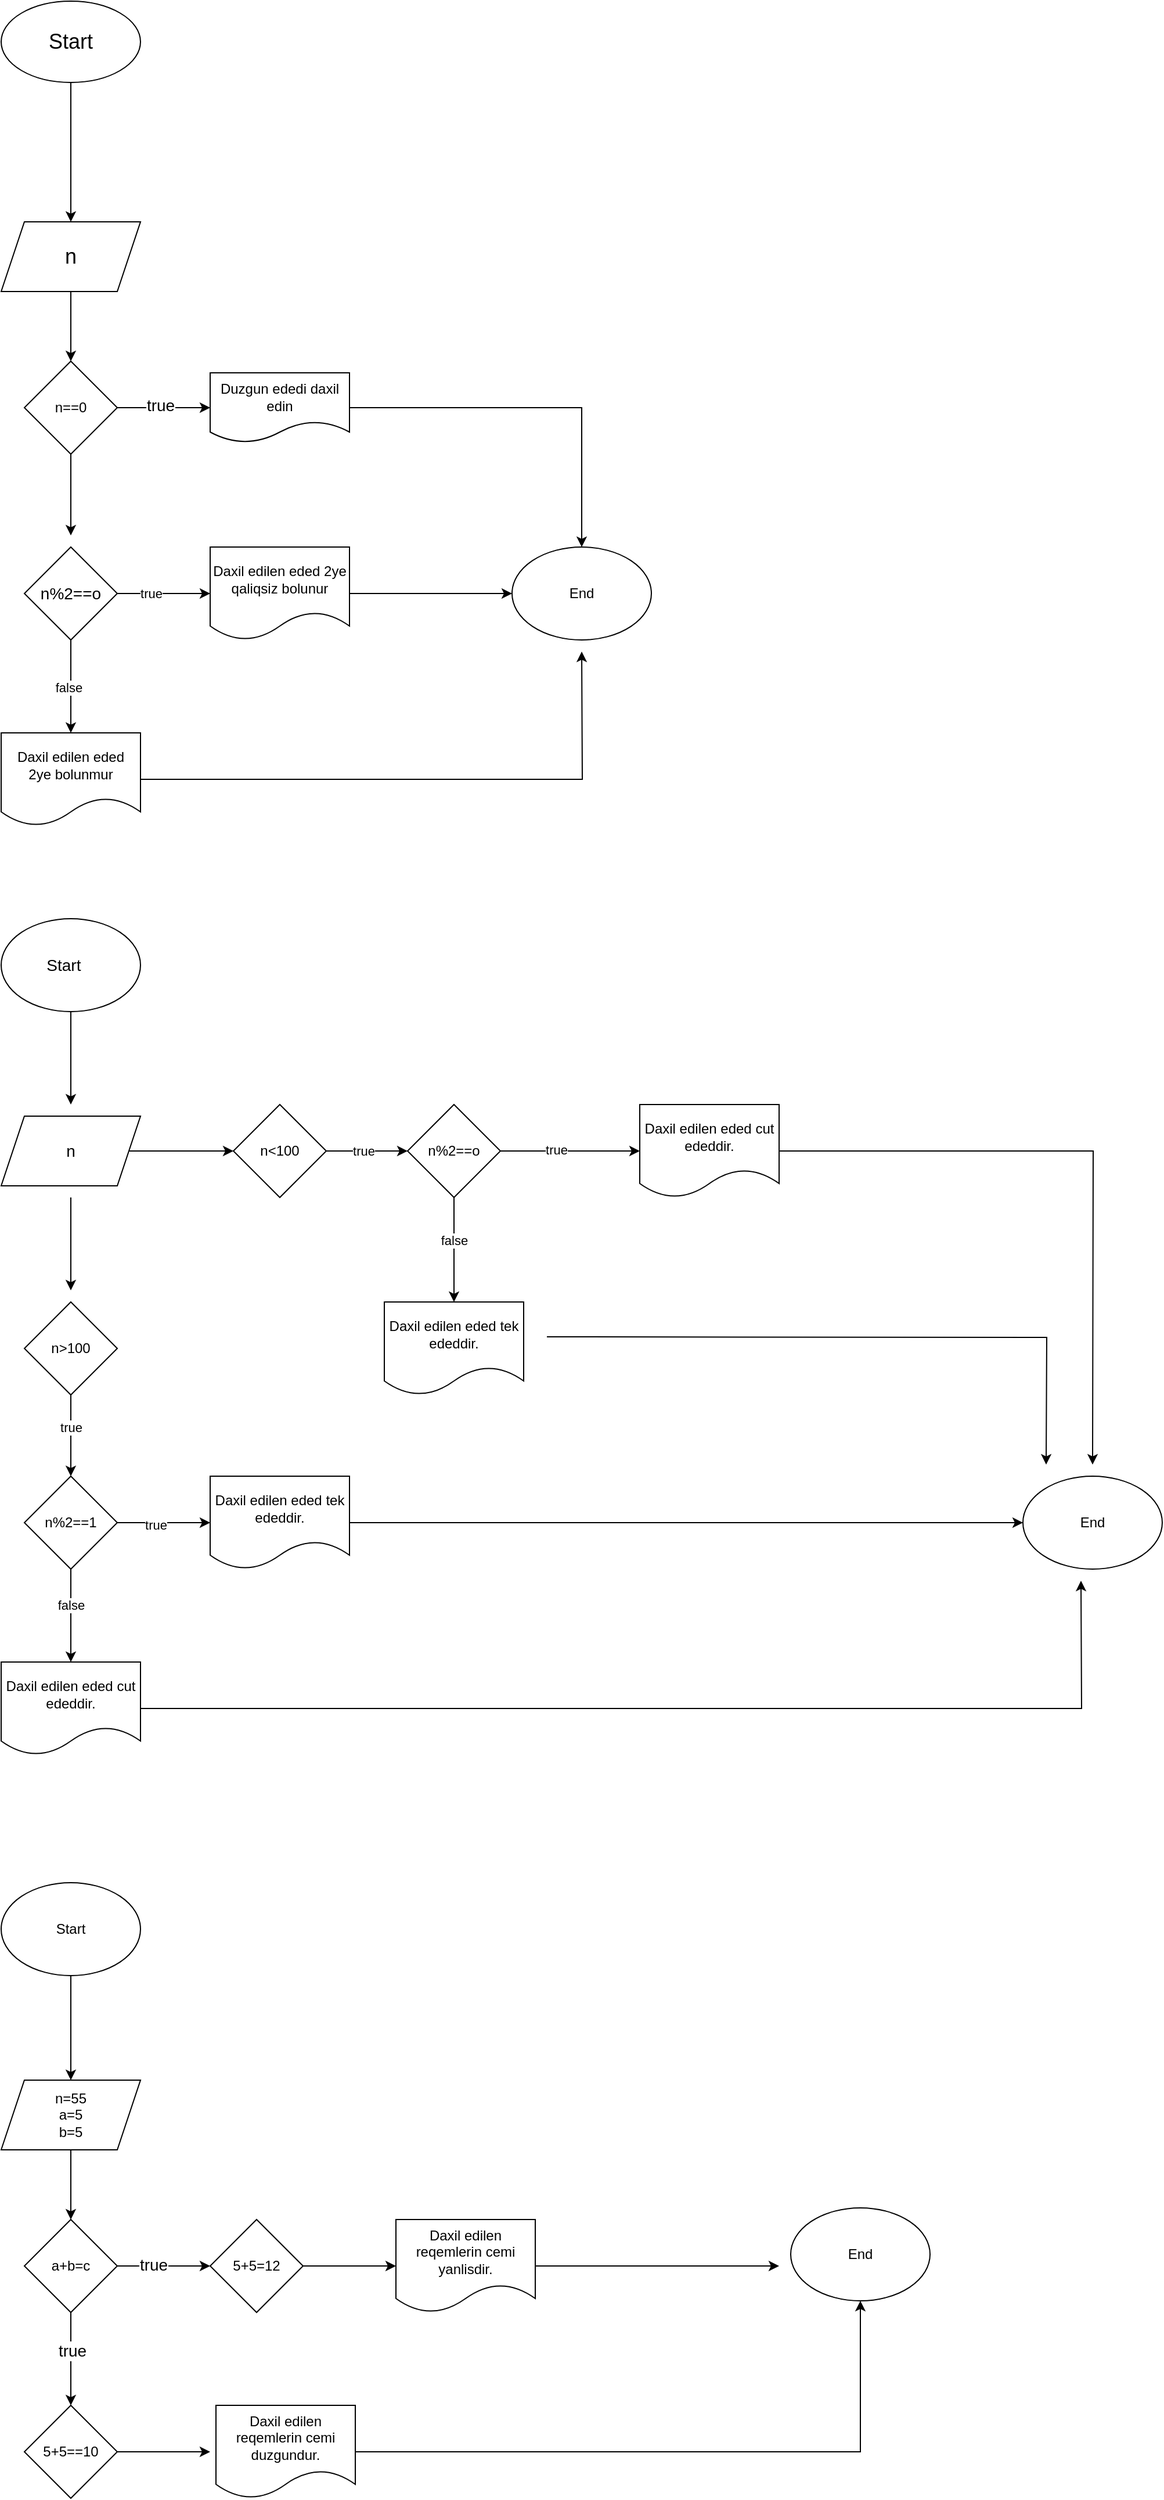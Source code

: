 <mxfile version="21.6.8" type="device">
  <diagram name="Page-1" id="a1ID4rJdJvUoUqgrLdLV">
    <mxGraphModel dx="1120" dy="478" grid="1" gridSize="10" guides="1" tooltips="1" connect="1" arrows="1" fold="1" page="1" pageScale="1" pageWidth="850" pageHeight="1100" math="0" shadow="0">
      <root>
        <mxCell id="0" />
        <mxCell id="1" parent="0" />
        <mxCell id="MGsfjUmkvWj_2T23E3O8-2" style="edgeStyle=orthogonalEdgeStyle;rounded=0;orthogonalLoop=1;jettySize=auto;html=1;" parent="1" source="MGsfjUmkvWj_2T23E3O8-1" target="MGsfjUmkvWj_2T23E3O8-3" edge="1">
          <mxGeometry relative="1" as="geometry">
            <mxPoint x="80" y="200" as="targetPoint" />
            <Array as="points">
              <mxPoint x="240" y="150" />
              <mxPoint x="240" y="150" />
            </Array>
          </mxGeometry>
        </mxCell>
        <mxCell id="MGsfjUmkvWj_2T23E3O8-1" value="&lt;font style=&quot;font-size: 18px;&quot;&gt;Start&lt;/font&gt;" style="ellipse;whiteSpace=wrap;html=1;" parent="1" vertex="1">
          <mxGeometry x="180" y="10" width="120" height="70" as="geometry" />
        </mxCell>
        <mxCell id="MGsfjUmkvWj_2T23E3O8-4" style="edgeStyle=orthogonalEdgeStyle;rounded=0;orthogonalLoop=1;jettySize=auto;html=1;" parent="1" source="MGsfjUmkvWj_2T23E3O8-3" target="MGsfjUmkvWj_2T23E3O8-5" edge="1">
          <mxGeometry relative="1" as="geometry">
            <mxPoint x="240" y="320" as="targetPoint" />
          </mxGeometry>
        </mxCell>
        <mxCell id="MGsfjUmkvWj_2T23E3O8-3" value="&lt;font style=&quot;font-size: 18px;&quot;&gt;n&lt;/font&gt;" style="shape=parallelogram;perimeter=parallelogramPerimeter;whiteSpace=wrap;html=1;fixedSize=1;" parent="1" vertex="1">
          <mxGeometry x="180" y="200" width="120" height="60" as="geometry" />
        </mxCell>
        <mxCell id="MGsfjUmkvWj_2T23E3O8-8" style="edgeStyle=orthogonalEdgeStyle;rounded=0;orthogonalLoop=1;jettySize=auto;html=1;" parent="1" source="MGsfjUmkvWj_2T23E3O8-5" edge="1">
          <mxGeometry relative="1" as="geometry">
            <mxPoint x="360" y="360" as="targetPoint" />
          </mxGeometry>
        </mxCell>
        <mxCell id="MGsfjUmkvWj_2T23E3O8-9" value="&lt;font style=&quot;font-size: 14px;&quot;&gt;true&lt;/font&gt;" style="edgeLabel;html=1;align=center;verticalAlign=middle;resizable=0;points=[];" parent="MGsfjUmkvWj_2T23E3O8-8" vertex="1" connectable="0">
          <mxGeometry x="-0.081" y="2" relative="1" as="geometry">
            <mxPoint as="offset" />
          </mxGeometry>
        </mxCell>
        <mxCell id="N0b9E_yt1Nh6sm6NFLuw-1" style="edgeStyle=orthogonalEdgeStyle;rounded=0;orthogonalLoop=1;jettySize=auto;html=1;" edge="1" parent="1" source="MGsfjUmkvWj_2T23E3O8-5">
          <mxGeometry relative="1" as="geometry">
            <mxPoint x="240" y="470" as="targetPoint" />
          </mxGeometry>
        </mxCell>
        <mxCell id="MGsfjUmkvWj_2T23E3O8-5" value="n==0" style="rhombus;whiteSpace=wrap;html=1;" parent="1" vertex="1">
          <mxGeometry x="200" y="320" width="80" height="80" as="geometry" />
        </mxCell>
        <mxCell id="MGsfjUmkvWj_2T23E3O8-19" style="edgeStyle=orthogonalEdgeStyle;rounded=0;orthogonalLoop=1;jettySize=auto;html=1;exitX=0.5;exitY=1;exitDx=0;exitDy=0;" parent="1" source="MGsfjUmkvWj_2T23E3O8-7" edge="1">
          <mxGeometry relative="1" as="geometry">
            <mxPoint x="240" y="640" as="targetPoint" />
          </mxGeometry>
        </mxCell>
        <mxCell id="MGsfjUmkvWj_2T23E3O8-26" value="false" style="edgeLabel;html=1;align=center;verticalAlign=middle;resizable=0;points=[];" parent="MGsfjUmkvWj_2T23E3O8-19" vertex="1" connectable="0">
          <mxGeometry x="-0.006" y="-2" relative="1" as="geometry">
            <mxPoint x="-2" y="-1" as="offset" />
          </mxGeometry>
        </mxCell>
        <mxCell id="MGsfjUmkvWj_2T23E3O8-21" style="edgeStyle=orthogonalEdgeStyle;rounded=0;orthogonalLoop=1;jettySize=auto;html=1;" parent="1" source="MGsfjUmkvWj_2T23E3O8-7" target="MGsfjUmkvWj_2T23E3O8-22" edge="1">
          <mxGeometry relative="1" as="geometry">
            <mxPoint x="360" y="520" as="targetPoint" />
            <Array as="points">
              <mxPoint x="390" y="550" />
              <mxPoint x="390" y="550" />
            </Array>
          </mxGeometry>
        </mxCell>
        <mxCell id="MGsfjUmkvWj_2T23E3O8-24" value="true" style="edgeLabel;html=1;align=center;verticalAlign=middle;resizable=0;points=[];" parent="MGsfjUmkvWj_2T23E3O8-21" vertex="1" connectable="0">
          <mxGeometry x="-0.275" y="1" relative="1" as="geometry">
            <mxPoint y="1" as="offset" />
          </mxGeometry>
        </mxCell>
        <mxCell id="MGsfjUmkvWj_2T23E3O8-7" value="&lt;font style=&quot;font-size: 14px;&quot;&gt;n%2==o&lt;/font&gt;" style="rhombus;whiteSpace=wrap;html=1;" parent="1" vertex="1">
          <mxGeometry x="200" y="480" width="80" height="80" as="geometry" />
        </mxCell>
        <mxCell id="MGsfjUmkvWj_2T23E3O8-14" style="edgeStyle=orthogonalEdgeStyle;rounded=0;orthogonalLoop=1;jettySize=auto;html=1;" parent="1" source="MGsfjUmkvWj_2T23E3O8-10" target="MGsfjUmkvWj_2T23E3O8-15" edge="1">
          <mxGeometry relative="1" as="geometry">
            <mxPoint x="600" y="450" as="targetPoint" />
          </mxGeometry>
        </mxCell>
        <mxCell id="MGsfjUmkvWj_2T23E3O8-10" value="Duzgun ededi daxil edin" style="shape=document;whiteSpace=wrap;html=1;boundedLbl=1;" parent="1" vertex="1">
          <mxGeometry x="360" y="330" width="120" height="60" as="geometry" />
        </mxCell>
        <mxCell id="MGsfjUmkvWj_2T23E3O8-15" value="End" style="ellipse;whiteSpace=wrap;html=1;" parent="1" vertex="1">
          <mxGeometry x="620" y="480" width="120" height="80" as="geometry" />
        </mxCell>
        <mxCell id="MGsfjUmkvWj_2T23E3O8-23" style="edgeStyle=orthogonalEdgeStyle;rounded=0;orthogonalLoop=1;jettySize=auto;html=1;entryX=0;entryY=0.5;entryDx=0;entryDy=0;" parent="1" source="MGsfjUmkvWj_2T23E3O8-22" target="MGsfjUmkvWj_2T23E3O8-15" edge="1">
          <mxGeometry relative="1" as="geometry" />
        </mxCell>
        <mxCell id="MGsfjUmkvWj_2T23E3O8-22" value="Daxil edilen eded 2ye qaliqsiz bolunur" style="shape=document;whiteSpace=wrap;html=1;boundedLbl=1;" parent="1" vertex="1">
          <mxGeometry x="360" y="480" width="120" height="80" as="geometry" />
        </mxCell>
        <mxCell id="MGsfjUmkvWj_2T23E3O8-27" style="edgeStyle=orthogonalEdgeStyle;rounded=0;orthogonalLoop=1;jettySize=auto;html=1;" parent="1" source="MGsfjUmkvWj_2T23E3O8-25" edge="1">
          <mxGeometry relative="1" as="geometry">
            <mxPoint x="680" y="570" as="targetPoint" />
          </mxGeometry>
        </mxCell>
        <mxCell id="MGsfjUmkvWj_2T23E3O8-25" value="Daxil edilen eded &lt;br&gt;2ye bolunmur" style="shape=document;whiteSpace=wrap;html=1;boundedLbl=1;" parent="1" vertex="1">
          <mxGeometry x="180" y="640" width="120" height="80" as="geometry" />
        </mxCell>
        <mxCell id="7k88zPfj_gbF-MqNF3I5-5" value="" style="edgeStyle=orthogonalEdgeStyle;rounded=0;orthogonalLoop=1;jettySize=auto;html=1;" parent="1" source="7k88zPfj_gbF-MqNF3I5-1" edge="1">
          <mxGeometry relative="1" as="geometry">
            <mxPoint x="240" y="960" as="targetPoint" />
          </mxGeometry>
        </mxCell>
        <mxCell id="7k88zPfj_gbF-MqNF3I5-1" value="&lt;table&gt;&lt;tbody&gt;&lt;tr&gt;&lt;td&gt;&lt;br&gt;&lt;/td&gt;&lt;td&gt;&lt;br&gt;&lt;/td&gt;&lt;td&gt;&lt;br&gt;&lt;/td&gt;&lt;td&gt;&lt;br&gt;&lt;/td&gt;&lt;td&gt;&lt;br&gt;&lt;/td&gt;&lt;td&gt;&lt;br&gt;&lt;/td&gt;&lt;td&gt;&lt;br&gt;&lt;/td&gt;&lt;td&gt;&lt;br&gt;&lt;/td&gt;&lt;td&gt;&lt;br&gt;&lt;/td&gt;&lt;td&gt;&lt;br&gt;&lt;/td&gt;&lt;td&gt;&lt;br&gt;&lt;/td&gt;&lt;td&gt;&lt;br&gt;&lt;/td&gt;&lt;td&gt;&lt;br&gt;&lt;/td&gt;&lt;td&gt;&lt;br&gt;&lt;/td&gt;&lt;td&gt;&lt;br&gt;&lt;/td&gt;&lt;td&gt;&lt;br&gt;&lt;/td&gt;&lt;td&gt;&lt;br&gt;&lt;/td&gt;&lt;/tr&gt;&lt;tr&gt;&lt;td&gt;&lt;br&gt;&lt;/td&gt;&lt;td&gt;&lt;br&gt;&lt;/td&gt;&lt;td&gt;&lt;br&gt;&lt;/td&gt;&lt;td&gt;&lt;br&gt;&lt;/td&gt;&lt;td&gt;&lt;br&gt;&lt;/td&gt;&lt;td&gt;&lt;br&gt;&lt;/td&gt;&lt;td&gt;&lt;br&gt;&lt;/td&gt;&lt;td&gt;&lt;br&gt;&lt;/td&gt;&lt;td&gt;&lt;br&gt;&lt;/td&gt;&lt;td&gt;&lt;br&gt;&lt;/td&gt;&lt;td&gt;&lt;br&gt;&lt;/td&gt;&lt;td&gt;&lt;br&gt;&lt;/td&gt;&lt;td&gt;&lt;br&gt;&lt;/td&gt;&lt;td&gt;&lt;br&gt;&lt;/td&gt;&lt;td&gt;&lt;br&gt;&lt;/td&gt;&lt;td&gt;&lt;br&gt;&lt;/td&gt;&lt;td&gt;&lt;br&gt;&lt;/td&gt;&lt;/tr&gt;&lt;tr&gt;&lt;td&gt;&lt;br&gt;&lt;/td&gt;&lt;td&gt;&lt;br&gt;&lt;/td&gt;&lt;td&gt;&lt;br&gt;&lt;/td&gt;&lt;td&gt;&lt;br&gt;&lt;/td&gt;&lt;td&gt;&lt;br&gt;&lt;/td&gt;&lt;td&gt;&lt;br&gt;&lt;/td&gt;&lt;td&gt;&lt;br&gt;&lt;/td&gt;&lt;td&gt;&lt;br&gt;&lt;/td&gt;&lt;td&gt;&lt;br&gt;&lt;/td&gt;&lt;td&gt;&lt;br&gt;&lt;/td&gt;&lt;td&gt;&lt;br&gt;&lt;/td&gt;&lt;td&gt;&lt;br&gt;&lt;/td&gt;&lt;td&gt;&lt;br&gt;&lt;/td&gt;&lt;td&gt;&lt;br&gt;&lt;/td&gt;&lt;td&gt;&lt;br&gt;&lt;/td&gt;&lt;td&gt;&lt;br&gt;&lt;/td&gt;&lt;td&gt;&lt;br&gt;&lt;/td&gt;&lt;/tr&gt;&lt;tr&gt;&lt;td&gt;&lt;br&gt;&lt;/td&gt;&lt;td&gt;&lt;br&gt;&lt;/td&gt;&lt;td&gt;&lt;br&gt;&lt;/td&gt;&lt;td&gt;&lt;br&gt;&lt;/td&gt;&lt;td&gt;&lt;br&gt;&lt;/td&gt;&lt;td&gt;&lt;br&gt;&lt;/td&gt;&lt;td&gt;&lt;br&gt;&lt;/td&gt;&lt;td&gt;&lt;br&gt;&lt;/td&gt;&lt;td&gt;&lt;br&gt;&lt;/td&gt;&lt;td&gt;&lt;br&gt;&lt;/td&gt;&lt;td&gt;&lt;br&gt;&lt;/td&gt;&lt;td&gt;&lt;br&gt;&lt;/td&gt;&lt;td&gt;&lt;br&gt;&lt;/td&gt;&lt;td&gt;&lt;br&gt;&lt;/td&gt;&lt;td&gt;&lt;br&gt;&lt;/td&gt;&lt;td&gt;&lt;br&gt;&lt;/td&gt;&lt;td&gt;&lt;br&gt;&lt;/td&gt;&lt;/tr&gt;&lt;tr&gt;&lt;td&gt;&lt;br&gt;&lt;/td&gt;&lt;td&gt;&lt;br&gt;&lt;/td&gt;&lt;td&gt;&lt;br&gt;&lt;/td&gt;&lt;td&gt;&lt;br&gt;&lt;/td&gt;&lt;td&gt;&lt;br&gt;&lt;/td&gt;&lt;td&gt;&lt;br&gt;&lt;/td&gt;&lt;td&gt;&lt;br&gt;&lt;/td&gt;&lt;td&gt;&lt;br&gt;&lt;/td&gt;&lt;td&gt;&lt;br&gt;&lt;/td&gt;&lt;td&gt;&lt;br&gt;&lt;/td&gt;&lt;td&gt;&lt;br&gt;&lt;/td&gt;&lt;td&gt;&lt;br&gt;&lt;/td&gt;&lt;td&gt;&lt;br&gt;&lt;/td&gt;&lt;td&gt;&lt;br&gt;&lt;/td&gt;&lt;td&gt;&lt;br&gt;&lt;/td&gt;&lt;td&gt;&lt;br&gt;&lt;/td&gt;&lt;td&gt;&lt;br&gt;&lt;/td&gt;&lt;/tr&gt;&lt;tr&gt;&lt;td&gt;&lt;br&gt;&lt;/td&gt;&lt;td&gt;&lt;br&gt;&lt;/td&gt;&lt;td&gt;&lt;br&gt;&lt;/td&gt;&lt;td&gt;&lt;br&gt;&lt;/td&gt;&lt;td&gt;&lt;br&gt;&lt;/td&gt;&lt;td&gt;&lt;br&gt;&lt;/td&gt;&lt;td&gt;&lt;br&gt;&lt;/td&gt;&lt;td&gt;&lt;br&gt;&lt;/td&gt;&lt;td&gt;&lt;br&gt;&lt;/td&gt;&lt;td&gt;&lt;br&gt;&lt;/td&gt;&lt;td&gt;&lt;br&gt;&lt;/td&gt;&lt;td&gt;&lt;br&gt;&lt;/td&gt;&lt;td&gt;&lt;br&gt;&lt;/td&gt;&lt;td&gt;&lt;br&gt;&lt;/td&gt;&lt;td&gt;&lt;br&gt;&lt;/td&gt;&lt;td&gt;&lt;br&gt;&lt;/td&gt;&lt;td&gt;&lt;br&gt;&lt;/td&gt;&lt;/tr&gt;&lt;tr&gt;&lt;td&gt;&lt;br&gt;&lt;/td&gt;&lt;td&gt;&lt;br&gt;&lt;/td&gt;&lt;td&gt;&lt;br&gt;&lt;/td&gt;&lt;td&gt;&lt;br&gt;&lt;/td&gt;&lt;td&gt;&lt;br&gt;&lt;/td&gt;&lt;td&gt;&lt;br&gt;&lt;/td&gt;&lt;td&gt;&lt;font style=&quot;font-size: 14px;&quot;&gt;&amp;nbsp;Start&lt;/font&gt;&lt;/td&gt;&lt;td&gt;&lt;br&gt;&lt;/td&gt;&lt;td&gt;&lt;br&gt;&lt;/td&gt;&lt;td&gt;&lt;br&gt;&lt;/td&gt;&lt;td&gt;&lt;br&gt;&lt;/td&gt;&lt;td&gt;&lt;br&gt;&lt;/td&gt;&lt;td&gt;&lt;br&gt;&lt;/td&gt;&lt;td&gt;&lt;br&gt;&lt;/td&gt;&lt;td&gt;&lt;br&gt;&lt;/td&gt;&lt;td&gt;&lt;br&gt;&lt;/td&gt;&lt;td&gt;&lt;br&gt;&lt;/td&gt;&lt;/tr&gt;&lt;tr&gt;&lt;td&gt;&lt;br&gt;&lt;/td&gt;&lt;td&gt;&lt;br&gt;&lt;/td&gt;&lt;td&gt;&lt;br&gt;&lt;/td&gt;&lt;td&gt;&lt;br&gt;&lt;/td&gt;&lt;td&gt;&lt;br&gt;&lt;/td&gt;&lt;td&gt;&lt;br&gt;&lt;/td&gt;&lt;td&gt;&lt;br&gt;&lt;/td&gt;&lt;td&gt;&lt;br&gt;&lt;/td&gt;&lt;td&gt;&lt;br&gt;&lt;/td&gt;&lt;td&gt;&lt;br&gt;&lt;/td&gt;&lt;td&gt;&lt;br&gt;&lt;/td&gt;&lt;td&gt;&lt;br&gt;&lt;/td&gt;&lt;td&gt;&lt;br&gt;&lt;/td&gt;&lt;td&gt;&lt;br&gt;&lt;/td&gt;&lt;td&gt;&lt;br&gt;&lt;/td&gt;&lt;td&gt;&lt;br&gt;&lt;/td&gt;&lt;td&gt;&lt;br&gt;&lt;/td&gt;&lt;/tr&gt;&lt;tr&gt;&lt;td&gt;&lt;br&gt;&lt;/td&gt;&lt;td&gt;&lt;br&gt;&lt;/td&gt;&lt;td&gt;&lt;br&gt;&lt;/td&gt;&lt;td&gt;&lt;br&gt;&lt;/td&gt;&lt;td&gt;&lt;br&gt;&lt;/td&gt;&lt;td&gt;&lt;br&gt;&lt;/td&gt;&lt;td&gt;&lt;br&gt;&lt;/td&gt;&lt;td&gt;&lt;br&gt;&lt;/td&gt;&lt;td&gt;&lt;br&gt;&lt;/td&gt;&lt;td&gt;&lt;br&gt;&lt;/td&gt;&lt;td&gt;&lt;br&gt;&lt;/td&gt;&lt;td&gt;&lt;br&gt;&lt;/td&gt;&lt;td&gt;&lt;br&gt;&lt;/td&gt;&lt;td&gt;&lt;br&gt;&lt;/td&gt;&lt;td&gt;&lt;br&gt;&lt;/td&gt;&lt;td&gt;&lt;br&gt;&lt;/td&gt;&lt;td&gt;&lt;br&gt;&lt;/td&gt;&lt;/tr&gt;&lt;tr&gt;&lt;td&gt;&lt;br&gt;&lt;/td&gt;&lt;td&gt;&lt;br&gt;&lt;/td&gt;&lt;td&gt;&lt;br&gt;&lt;/td&gt;&lt;td&gt;&lt;br&gt;&lt;/td&gt;&lt;td&gt;&lt;br&gt;&lt;/td&gt;&lt;td&gt;&lt;br&gt;&lt;/td&gt;&lt;td&gt;&lt;br&gt;&lt;/td&gt;&lt;td&gt;&lt;br&gt;&lt;/td&gt;&lt;td&gt;&lt;br&gt;&lt;/td&gt;&lt;td&gt;&lt;br&gt;&lt;/td&gt;&lt;td&gt;&lt;br&gt;&lt;/td&gt;&lt;td&gt;&lt;br&gt;&lt;/td&gt;&lt;td&gt;&lt;br&gt;&lt;/td&gt;&lt;td&gt;&lt;br&gt;&lt;/td&gt;&lt;td&gt;&lt;br&gt;&lt;/td&gt;&lt;td&gt;&lt;br&gt;&lt;/td&gt;&lt;td&gt;&lt;br&gt;&lt;/td&gt;&lt;/tr&gt;&lt;tr&gt;&lt;td&gt;&lt;br&gt;&lt;/td&gt;&lt;td&gt;&lt;br&gt;&lt;/td&gt;&lt;td&gt;&lt;br&gt;&lt;/td&gt;&lt;td&gt;&lt;br&gt;&lt;/td&gt;&lt;td&gt;&lt;br&gt;&lt;/td&gt;&lt;td&gt;&lt;br&gt;&lt;/td&gt;&lt;td&gt;&lt;br&gt;&lt;/td&gt;&lt;td&gt;&lt;br&gt;&lt;/td&gt;&lt;td&gt;&lt;br&gt;&lt;/td&gt;&lt;td&gt;&lt;br&gt;&lt;/td&gt;&lt;td&gt;&lt;br&gt;&lt;/td&gt;&lt;td&gt;&lt;br&gt;&lt;/td&gt;&lt;td&gt;&lt;br&gt;&lt;/td&gt;&lt;td&gt;&lt;br&gt;&lt;/td&gt;&lt;td&gt;&lt;br&gt;&lt;/td&gt;&lt;td&gt;&lt;br&gt;&lt;/td&gt;&lt;td&gt;&lt;br&gt;&lt;/td&gt;&lt;/tr&gt;&lt;tr&gt;&lt;td&gt;&lt;br&gt;&lt;/td&gt;&lt;td&gt;&lt;br&gt;&lt;/td&gt;&lt;td&gt;&lt;br&gt;&lt;/td&gt;&lt;td&gt;&lt;br&gt;&lt;/td&gt;&lt;td&gt;&lt;br&gt;&lt;/td&gt;&lt;td&gt;&lt;br&gt;&lt;/td&gt;&lt;td&gt;&lt;br&gt;&lt;/td&gt;&lt;td&gt;&lt;br&gt;&lt;/td&gt;&lt;td&gt;&lt;br&gt;&lt;/td&gt;&lt;td&gt;&lt;br&gt;&lt;/td&gt;&lt;td&gt;&lt;br&gt;&lt;/td&gt;&lt;td&gt;&lt;br&gt;&lt;/td&gt;&lt;td&gt;&lt;br&gt;&lt;/td&gt;&lt;td&gt;&lt;br&gt;&lt;/td&gt;&lt;td&gt;&lt;br&gt;&lt;/td&gt;&lt;td&gt;&lt;br&gt;&lt;/td&gt;&lt;td&gt;&lt;br&gt;&lt;/td&gt;&lt;/tr&gt;&lt;tr&gt;&lt;td&gt;&lt;br&gt;&lt;/td&gt;&lt;td&gt;&lt;br&gt;&lt;/td&gt;&lt;td&gt;&lt;br&gt;&lt;/td&gt;&lt;td&gt;&lt;br&gt;&lt;/td&gt;&lt;td&gt;&lt;br&gt;&lt;/td&gt;&lt;td&gt;&lt;br&gt;&lt;/td&gt;&lt;td&gt;&lt;br&gt;&lt;/td&gt;&lt;td&gt;&lt;br&gt;&lt;/td&gt;&lt;td&gt;&lt;br&gt;&lt;/td&gt;&lt;td&gt;&lt;br&gt;&lt;/td&gt;&lt;td&gt;&lt;br&gt;&lt;/td&gt;&lt;td&gt;&lt;br&gt;&lt;/td&gt;&lt;td&gt;&lt;br&gt;&lt;/td&gt;&lt;td&gt;&lt;br&gt;&lt;/td&gt;&lt;td&gt;&lt;br&gt;&lt;/td&gt;&lt;td&gt;&lt;br&gt;&lt;/td&gt;&lt;td&gt;&lt;br&gt;&lt;/td&gt;&lt;/tr&gt;&lt;/tbody&gt;&lt;/table&gt;" style="ellipse;whiteSpace=wrap;html=1;" parent="1" vertex="1">
          <mxGeometry x="180" y="800" width="120" height="80" as="geometry" />
        </mxCell>
        <mxCell id="7k88zPfj_gbF-MqNF3I5-7" style="edgeStyle=orthogonalEdgeStyle;rounded=0;orthogonalLoop=1;jettySize=auto;html=1;" parent="1" edge="1">
          <mxGeometry relative="1" as="geometry">
            <mxPoint x="240" y="1120" as="targetPoint" />
            <mxPoint x="240" y="1040" as="sourcePoint" />
          </mxGeometry>
        </mxCell>
        <mxCell id="7k88zPfj_gbF-MqNF3I5-10" style="edgeStyle=orthogonalEdgeStyle;rounded=0;orthogonalLoop=1;jettySize=auto;html=1;" parent="1" source="7k88zPfj_gbF-MqNF3I5-8" target="7k88zPfj_gbF-MqNF3I5-11" edge="1">
          <mxGeometry relative="1" as="geometry">
            <mxPoint x="360" y="1000" as="targetPoint" />
          </mxGeometry>
        </mxCell>
        <mxCell id="7k88zPfj_gbF-MqNF3I5-8" value="&lt;font style=&quot;font-size: 14px;&quot;&gt;n&lt;/font&gt;" style="shape=parallelogram;perimeter=parallelogramPerimeter;whiteSpace=wrap;html=1;fixedSize=1;" parent="1" vertex="1">
          <mxGeometry x="180" y="970" width="120" height="60" as="geometry" />
        </mxCell>
        <mxCell id="7k88zPfj_gbF-MqNF3I5-12" style="edgeStyle=orthogonalEdgeStyle;rounded=0;orthogonalLoop=1;jettySize=auto;html=1;" parent="1" source="7k88zPfj_gbF-MqNF3I5-9" target="7k88zPfj_gbF-MqNF3I5-13" edge="1">
          <mxGeometry relative="1" as="geometry">
            <mxPoint x="240" y="1280" as="targetPoint" />
          </mxGeometry>
        </mxCell>
        <mxCell id="7k88zPfj_gbF-MqNF3I5-33" value="true" style="edgeLabel;html=1;align=center;verticalAlign=middle;resizable=0;points=[];" parent="7k88zPfj_gbF-MqNF3I5-12" vertex="1" connectable="0">
          <mxGeometry x="-0.2" relative="1" as="geometry">
            <mxPoint as="offset" />
          </mxGeometry>
        </mxCell>
        <mxCell id="7k88zPfj_gbF-MqNF3I5-9" value="n&amp;gt;100" style="rhombus;whiteSpace=wrap;html=1;" parent="1" vertex="1">
          <mxGeometry x="200" y="1130" width="80" height="80" as="geometry" />
        </mxCell>
        <mxCell id="7k88zPfj_gbF-MqNF3I5-23" style="edgeStyle=orthogonalEdgeStyle;rounded=0;orthogonalLoop=1;jettySize=auto;html=1;" parent="1" source="7k88zPfj_gbF-MqNF3I5-11" target="7k88zPfj_gbF-MqNF3I5-24" edge="1">
          <mxGeometry relative="1" as="geometry">
            <mxPoint x="560" y="1000" as="targetPoint" />
          </mxGeometry>
        </mxCell>
        <mxCell id="7k88zPfj_gbF-MqNF3I5-34" value="true" style="edgeLabel;html=1;align=center;verticalAlign=middle;resizable=0;points=[];" parent="7k88zPfj_gbF-MqNF3I5-23" vertex="1" connectable="0">
          <mxGeometry x="-0.086" relative="1" as="geometry">
            <mxPoint as="offset" />
          </mxGeometry>
        </mxCell>
        <mxCell id="7k88zPfj_gbF-MqNF3I5-11" value="n&amp;lt;100" style="rhombus;whiteSpace=wrap;html=1;" parent="1" vertex="1">
          <mxGeometry x="380" y="960" width="80" height="80" as="geometry" />
        </mxCell>
        <mxCell id="7k88zPfj_gbF-MqNF3I5-14" style="edgeStyle=orthogonalEdgeStyle;rounded=0;orthogonalLoop=1;jettySize=auto;html=1;" parent="1" source="7k88zPfj_gbF-MqNF3I5-13" target="7k88zPfj_gbF-MqNF3I5-15" edge="1">
          <mxGeometry relative="1" as="geometry">
            <mxPoint x="360" y="1320" as="targetPoint" />
          </mxGeometry>
        </mxCell>
        <mxCell id="7k88zPfj_gbF-MqNF3I5-16" value="true&lt;br&gt;" style="edgeLabel;html=1;align=center;verticalAlign=middle;resizable=0;points=[];" parent="7k88zPfj_gbF-MqNF3I5-14" vertex="1" connectable="0">
          <mxGeometry x="-0.175" y="-2" relative="1" as="geometry">
            <mxPoint as="offset" />
          </mxGeometry>
        </mxCell>
        <mxCell id="7k88zPfj_gbF-MqNF3I5-17" style="edgeStyle=orthogonalEdgeStyle;rounded=0;orthogonalLoop=1;jettySize=auto;html=1;exitX=0.5;exitY=1;exitDx=0;exitDy=0;" parent="1" source="7k88zPfj_gbF-MqNF3I5-13" target="7k88zPfj_gbF-MqNF3I5-18" edge="1">
          <mxGeometry relative="1" as="geometry">
            <mxPoint x="240" y="1440" as="targetPoint" />
          </mxGeometry>
        </mxCell>
        <mxCell id="7k88zPfj_gbF-MqNF3I5-19" value="false" style="edgeLabel;html=1;align=center;verticalAlign=middle;resizable=0;points=[];" parent="7k88zPfj_gbF-MqNF3I5-17" vertex="1" connectable="0">
          <mxGeometry x="-0.225" relative="1" as="geometry">
            <mxPoint as="offset" />
          </mxGeometry>
        </mxCell>
        <mxCell id="7k88zPfj_gbF-MqNF3I5-13" value="n%2==1" style="rhombus;whiteSpace=wrap;html=1;" parent="1" vertex="1">
          <mxGeometry x="200" y="1280" width="80" height="80" as="geometry" />
        </mxCell>
        <mxCell id="7k88zPfj_gbF-MqNF3I5-21" style="edgeStyle=orthogonalEdgeStyle;rounded=0;orthogonalLoop=1;jettySize=auto;html=1;" parent="1" source="7k88zPfj_gbF-MqNF3I5-15" target="7k88zPfj_gbF-MqNF3I5-22" edge="1">
          <mxGeometry relative="1" as="geometry">
            <mxPoint x="1080" y="1320" as="targetPoint" />
          </mxGeometry>
        </mxCell>
        <mxCell id="7k88zPfj_gbF-MqNF3I5-15" value="Daxil edilen eded tek ededdir." style="shape=document;whiteSpace=wrap;html=1;boundedLbl=1;" parent="1" vertex="1">
          <mxGeometry x="360" y="1280" width="120" height="80" as="geometry" />
        </mxCell>
        <mxCell id="7k88zPfj_gbF-MqNF3I5-20" style="edgeStyle=orthogonalEdgeStyle;rounded=0;orthogonalLoop=1;jettySize=auto;html=1;" parent="1" source="7k88zPfj_gbF-MqNF3I5-18" edge="1">
          <mxGeometry relative="1" as="geometry">
            <mxPoint x="1110" y="1370" as="targetPoint" />
          </mxGeometry>
        </mxCell>
        <mxCell id="7k88zPfj_gbF-MqNF3I5-18" value="Daxil edilen eded cut ededdir." style="shape=document;whiteSpace=wrap;html=1;boundedLbl=1;" parent="1" vertex="1">
          <mxGeometry x="180" y="1440" width="120" height="80" as="geometry" />
        </mxCell>
        <mxCell id="7k88zPfj_gbF-MqNF3I5-22" value="End" style="ellipse;whiteSpace=wrap;html=1;" parent="1" vertex="1">
          <mxGeometry x="1060" y="1280" width="120" height="80" as="geometry" />
        </mxCell>
        <mxCell id="7k88zPfj_gbF-MqNF3I5-25" style="edgeStyle=orthogonalEdgeStyle;rounded=0;orthogonalLoop=1;jettySize=auto;html=1;" parent="1" source="7k88zPfj_gbF-MqNF3I5-24" target="7k88zPfj_gbF-MqNF3I5-26" edge="1">
          <mxGeometry relative="1" as="geometry">
            <mxPoint x="720" y="1000" as="targetPoint" />
          </mxGeometry>
        </mxCell>
        <mxCell id="7k88zPfj_gbF-MqNF3I5-31" value="true" style="edgeLabel;html=1;align=center;verticalAlign=middle;resizable=0;points=[];" parent="7k88zPfj_gbF-MqNF3I5-25" vertex="1" connectable="0">
          <mxGeometry x="-0.2" y="1" relative="1" as="geometry">
            <mxPoint as="offset" />
          </mxGeometry>
        </mxCell>
        <mxCell id="7k88zPfj_gbF-MqNF3I5-27" style="edgeStyle=orthogonalEdgeStyle;rounded=0;orthogonalLoop=1;jettySize=auto;html=1;" parent="1" source="7k88zPfj_gbF-MqNF3I5-24" target="7k88zPfj_gbF-MqNF3I5-28" edge="1">
          <mxGeometry relative="1" as="geometry">
            <mxPoint x="570" y="1120" as="targetPoint" />
          </mxGeometry>
        </mxCell>
        <mxCell id="7k88zPfj_gbF-MqNF3I5-32" value="false" style="edgeLabel;html=1;align=center;verticalAlign=middle;resizable=0;points=[];" parent="7k88zPfj_gbF-MqNF3I5-27" vertex="1" connectable="0">
          <mxGeometry x="-0.178" relative="1" as="geometry">
            <mxPoint as="offset" />
          </mxGeometry>
        </mxCell>
        <mxCell id="7k88zPfj_gbF-MqNF3I5-24" value="n%2==o" style="rhombus;whiteSpace=wrap;html=1;" parent="1" vertex="1">
          <mxGeometry x="530" y="960" width="80" height="80" as="geometry" />
        </mxCell>
        <mxCell id="7k88zPfj_gbF-MqNF3I5-30" style="edgeStyle=orthogonalEdgeStyle;rounded=0;orthogonalLoop=1;jettySize=auto;html=1;" parent="1" source="7k88zPfj_gbF-MqNF3I5-26" edge="1">
          <mxGeometry relative="1" as="geometry">
            <mxPoint x="1120" y="1270" as="targetPoint" />
          </mxGeometry>
        </mxCell>
        <mxCell id="7k88zPfj_gbF-MqNF3I5-26" value="Daxil edilen eded cut ededdir." style="shape=document;whiteSpace=wrap;html=1;boundedLbl=1;" parent="1" vertex="1">
          <mxGeometry x="730" y="960" width="120" height="80" as="geometry" />
        </mxCell>
        <mxCell id="7k88zPfj_gbF-MqNF3I5-29" style="edgeStyle=orthogonalEdgeStyle;rounded=0;orthogonalLoop=1;jettySize=auto;html=1;" parent="1" edge="1">
          <mxGeometry relative="1" as="geometry">
            <mxPoint x="1080" y="1270" as="targetPoint" />
            <mxPoint x="650" y="1160" as="sourcePoint" />
          </mxGeometry>
        </mxCell>
        <mxCell id="7k88zPfj_gbF-MqNF3I5-28" value="Daxil edilen eded tek ededdir." style="shape=document;whiteSpace=wrap;html=1;boundedLbl=1;" parent="1" vertex="1">
          <mxGeometry x="510" y="1130" width="120" height="80" as="geometry" />
        </mxCell>
        <mxCell id="N0b9E_yt1Nh6sm6NFLuw-3" style="edgeStyle=orthogonalEdgeStyle;rounded=0;orthogonalLoop=1;jettySize=auto;html=1;" edge="1" parent="1" source="N0b9E_yt1Nh6sm6NFLuw-2">
          <mxGeometry relative="1" as="geometry">
            <mxPoint x="240" y="1800" as="targetPoint" />
          </mxGeometry>
        </mxCell>
        <mxCell id="N0b9E_yt1Nh6sm6NFLuw-2" value="Start" style="ellipse;whiteSpace=wrap;html=1;" vertex="1" parent="1">
          <mxGeometry x="180" y="1630" width="120" height="80" as="geometry" />
        </mxCell>
        <mxCell id="N0b9E_yt1Nh6sm6NFLuw-7" style="edgeStyle=orthogonalEdgeStyle;rounded=0;orthogonalLoop=1;jettySize=auto;html=1;" edge="1" parent="1" source="N0b9E_yt1Nh6sm6NFLuw-6" target="N0b9E_yt1Nh6sm6NFLuw-8">
          <mxGeometry relative="1" as="geometry">
            <mxPoint x="240" y="1920" as="targetPoint" />
          </mxGeometry>
        </mxCell>
        <mxCell id="N0b9E_yt1Nh6sm6NFLuw-6" value="n=55&lt;br&gt;a=5&lt;br&gt;b=5" style="shape=parallelogram;perimeter=parallelogramPerimeter;whiteSpace=wrap;html=1;fixedSize=1;" vertex="1" parent="1">
          <mxGeometry x="180" y="1800" width="120" height="60" as="geometry" />
        </mxCell>
        <mxCell id="N0b9E_yt1Nh6sm6NFLuw-9" style="edgeStyle=orthogonalEdgeStyle;rounded=0;orthogonalLoop=1;jettySize=auto;html=1;" edge="1" parent="1" source="N0b9E_yt1Nh6sm6NFLuw-8">
          <mxGeometry relative="1" as="geometry">
            <mxPoint x="240" y="2080" as="targetPoint" />
          </mxGeometry>
        </mxCell>
        <mxCell id="N0b9E_yt1Nh6sm6NFLuw-14" value="&lt;font style=&quot;font-size: 14px;&quot;&gt;true&lt;/font&gt;" style="edgeLabel;html=1;align=center;verticalAlign=middle;resizable=0;points=[];" vertex="1" connectable="0" parent="N0b9E_yt1Nh6sm6NFLuw-9">
          <mxGeometry x="-0.18" y="1" relative="1" as="geometry">
            <mxPoint as="offset" />
          </mxGeometry>
        </mxCell>
        <mxCell id="N0b9E_yt1Nh6sm6NFLuw-20" style="edgeStyle=orthogonalEdgeStyle;rounded=0;orthogonalLoop=1;jettySize=auto;html=1;entryX=0;entryY=0.5;entryDx=0;entryDy=0;" edge="1" parent="1" source="N0b9E_yt1Nh6sm6NFLuw-8" target="N0b9E_yt1Nh6sm6NFLuw-11">
          <mxGeometry relative="1" as="geometry" />
        </mxCell>
        <mxCell id="N0b9E_yt1Nh6sm6NFLuw-21" value="&lt;font style=&quot;font-size: 14px;&quot;&gt;true&lt;/font&gt;" style="edgeLabel;html=1;align=center;verticalAlign=middle;resizable=0;points=[];" vertex="1" connectable="0" parent="N0b9E_yt1Nh6sm6NFLuw-20">
          <mxGeometry x="-0.225" y="1" relative="1" as="geometry">
            <mxPoint as="offset" />
          </mxGeometry>
        </mxCell>
        <mxCell id="N0b9E_yt1Nh6sm6NFLuw-8" value="a+b=c" style="rhombus;whiteSpace=wrap;html=1;" vertex="1" parent="1">
          <mxGeometry x="200" y="1920" width="80" height="80" as="geometry" />
        </mxCell>
        <mxCell id="N0b9E_yt1Nh6sm6NFLuw-23" style="edgeStyle=orthogonalEdgeStyle;rounded=0;orthogonalLoop=1;jettySize=auto;html=1;" edge="1" parent="1" source="N0b9E_yt1Nh6sm6NFLuw-11">
          <mxGeometry relative="1" as="geometry">
            <mxPoint x="520" y="1960" as="targetPoint" />
          </mxGeometry>
        </mxCell>
        <mxCell id="N0b9E_yt1Nh6sm6NFLuw-11" value="5+5=12" style="rhombus;whiteSpace=wrap;html=1;" vertex="1" parent="1">
          <mxGeometry x="360" y="1920" width="80" height="80" as="geometry" />
        </mxCell>
        <mxCell id="N0b9E_yt1Nh6sm6NFLuw-22" style="edgeStyle=orthogonalEdgeStyle;rounded=0;orthogonalLoop=1;jettySize=auto;html=1;" edge="1" parent="1" source="N0b9E_yt1Nh6sm6NFLuw-12">
          <mxGeometry relative="1" as="geometry">
            <mxPoint x="360" y="2120" as="targetPoint" />
          </mxGeometry>
        </mxCell>
        <mxCell id="N0b9E_yt1Nh6sm6NFLuw-12" value="5+5==10" style="rhombus;whiteSpace=wrap;html=1;" vertex="1" parent="1">
          <mxGeometry x="200" y="2080" width="80" height="80" as="geometry" />
        </mxCell>
        <mxCell id="N0b9E_yt1Nh6sm6NFLuw-26" style="edgeStyle=orthogonalEdgeStyle;rounded=0;orthogonalLoop=1;jettySize=auto;html=1;exitX=1;exitY=0.5;exitDx=0;exitDy=0;" edge="1" parent="1" source="N0b9E_yt1Nh6sm6NFLuw-24" target="N0b9E_yt1Nh6sm6NFLuw-27">
          <mxGeometry relative="1" as="geometry">
            <mxPoint x="920" y="1970" as="targetPoint" />
          </mxGeometry>
        </mxCell>
        <mxCell id="N0b9E_yt1Nh6sm6NFLuw-24" value="Daxil edilen reqemlerin cemi duzgundur." style="shape=document;whiteSpace=wrap;html=1;boundedLbl=1;" vertex="1" parent="1">
          <mxGeometry x="365" y="2080" width="120" height="80" as="geometry" />
        </mxCell>
        <mxCell id="N0b9E_yt1Nh6sm6NFLuw-28" style="edgeStyle=orthogonalEdgeStyle;rounded=0;orthogonalLoop=1;jettySize=auto;html=1;" edge="1" parent="1" source="N0b9E_yt1Nh6sm6NFLuw-25">
          <mxGeometry relative="1" as="geometry">
            <mxPoint x="850" y="1960" as="targetPoint" />
          </mxGeometry>
        </mxCell>
        <mxCell id="N0b9E_yt1Nh6sm6NFLuw-25" value="Daxil edilen reqemlerin cemi yanlisdir." style="shape=document;whiteSpace=wrap;html=1;boundedLbl=1;" vertex="1" parent="1">
          <mxGeometry x="520" y="1920" width="120" height="80" as="geometry" />
        </mxCell>
        <mxCell id="N0b9E_yt1Nh6sm6NFLuw-27" value="End" style="ellipse;whiteSpace=wrap;html=1;" vertex="1" parent="1">
          <mxGeometry x="860" y="1910" width="120" height="80" as="geometry" />
        </mxCell>
      </root>
    </mxGraphModel>
  </diagram>
</mxfile>
